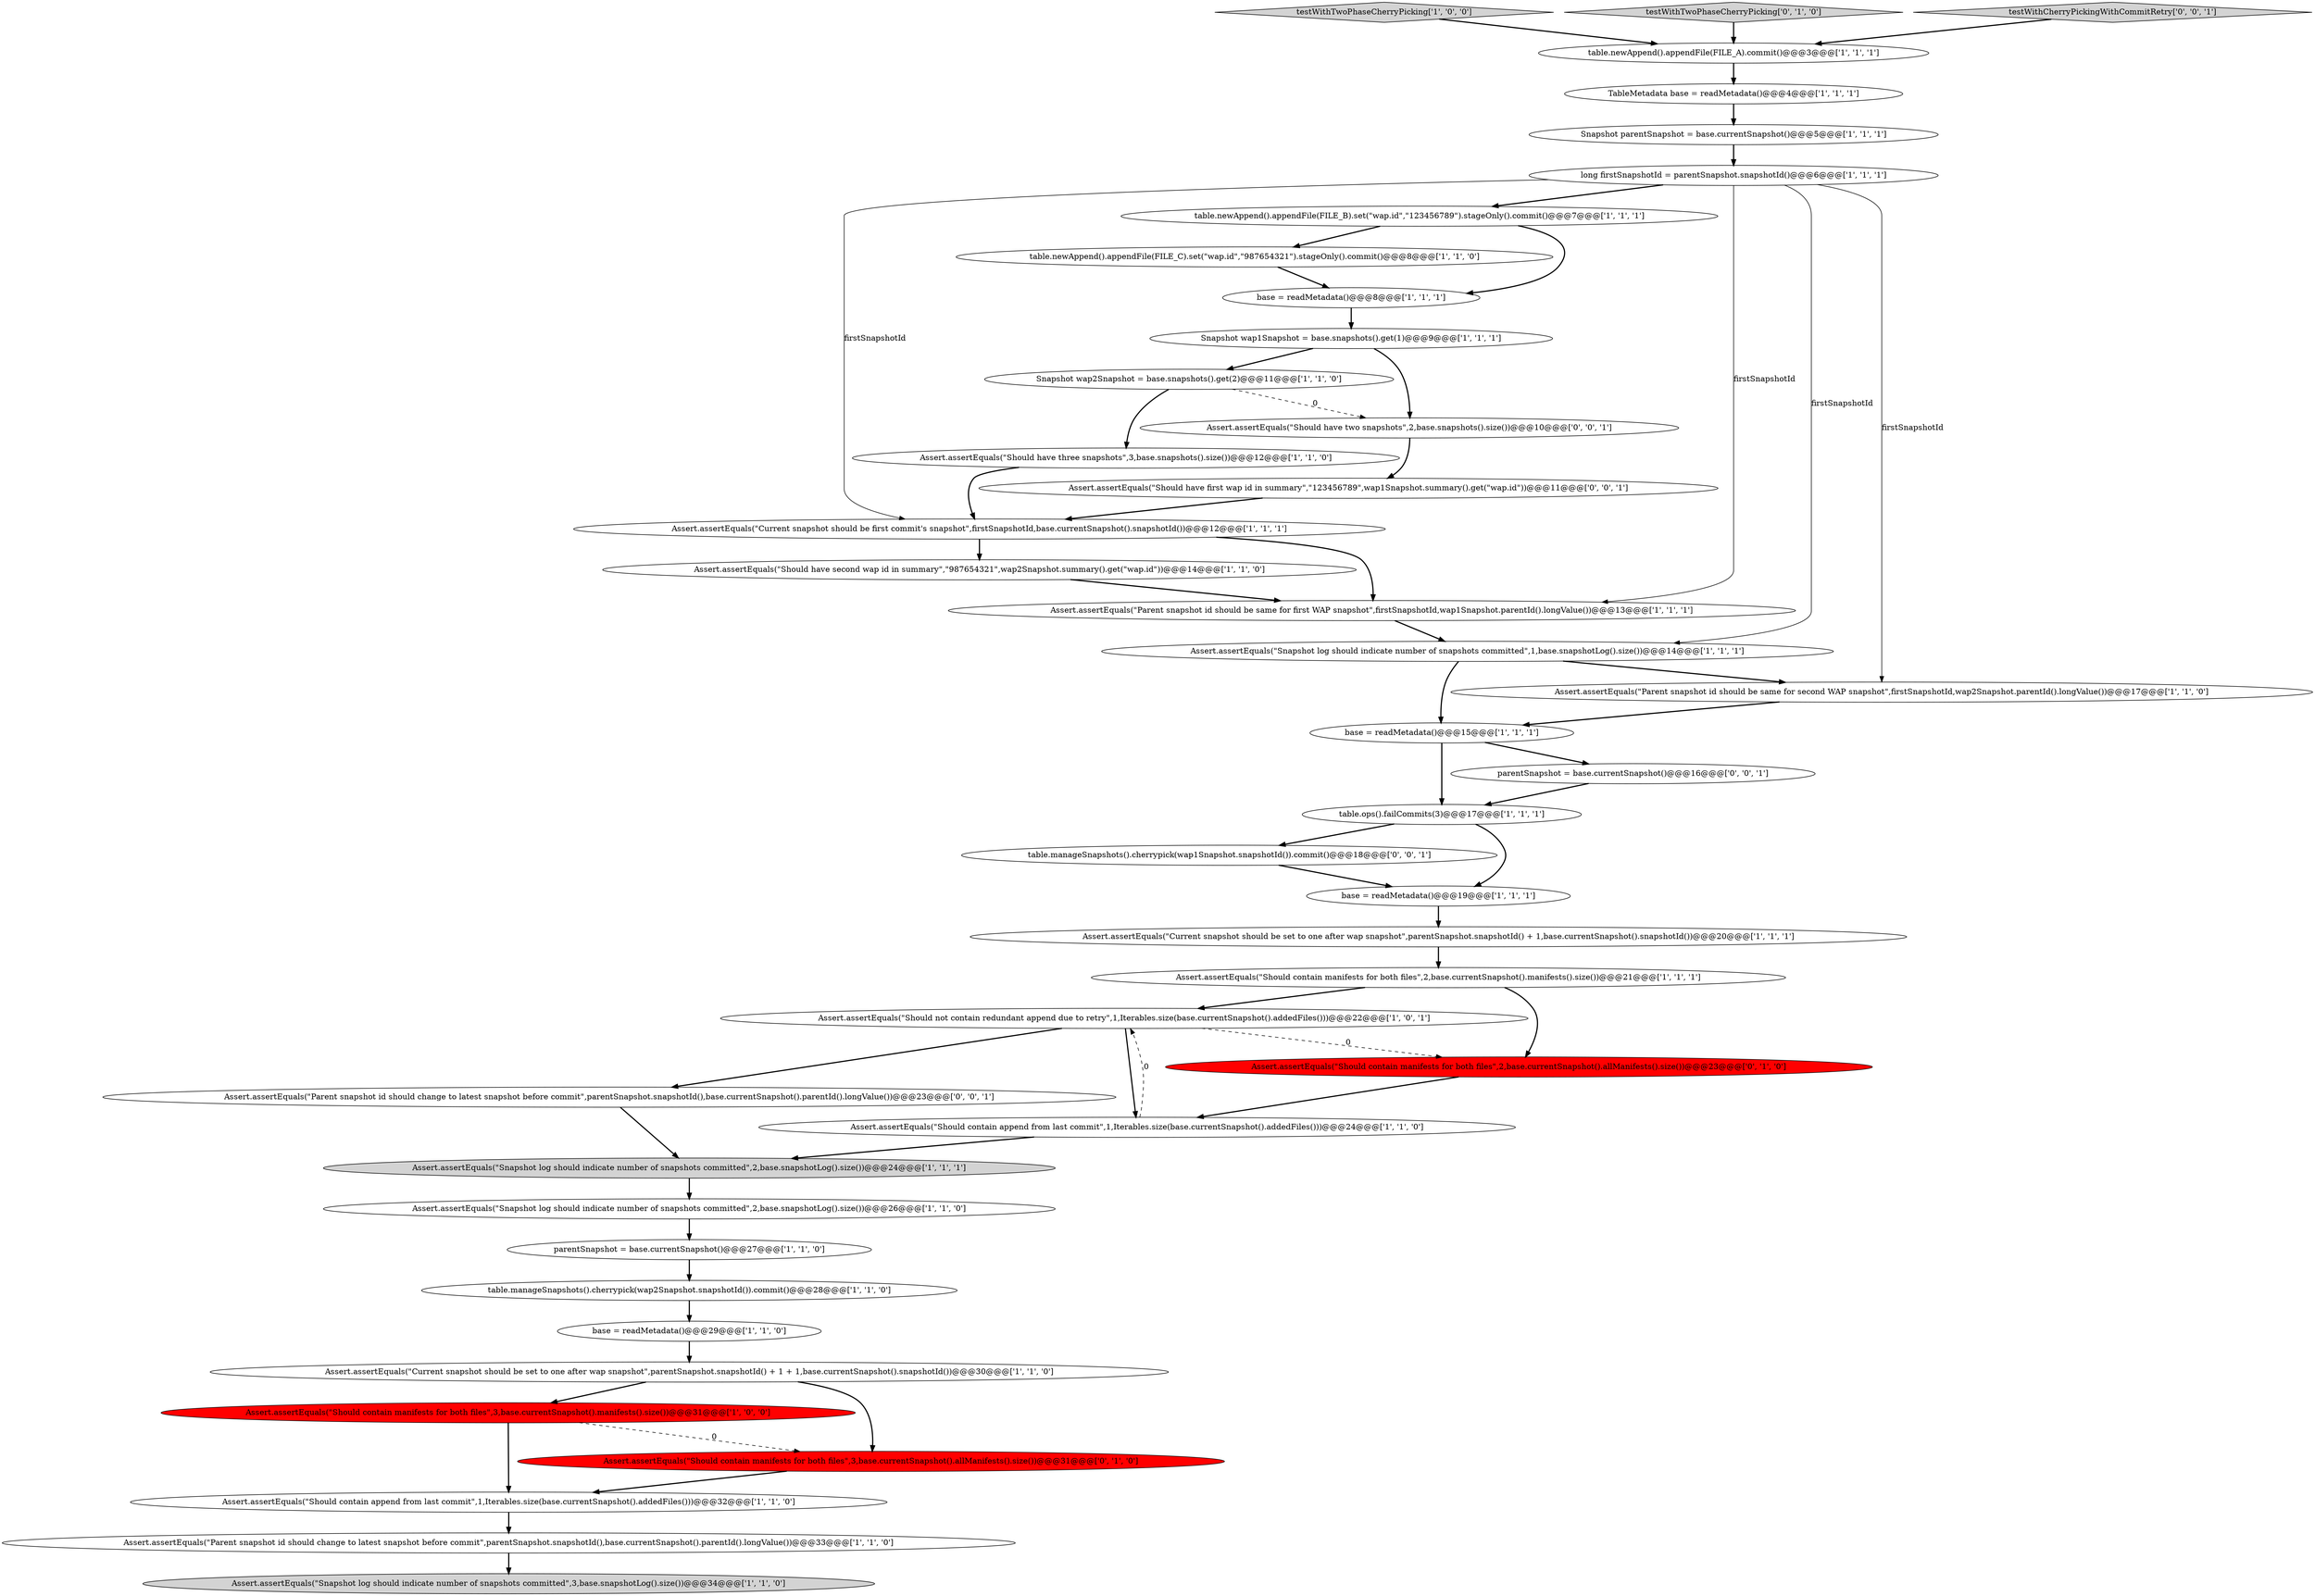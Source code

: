 digraph {
0 [style = filled, label = "Assert.assertEquals(\"Should contain append from last commit\",1,Iterables.size(base.currentSnapshot().addedFiles()))@@@32@@@['1', '1', '0']", fillcolor = white, shape = ellipse image = "AAA0AAABBB1BBB"];
36 [style = filled, label = "Assert.assertEquals(\"Should have two snapshots\",2,base.snapshots().size())@@@10@@@['0', '0', '1']", fillcolor = white, shape = ellipse image = "AAA0AAABBB3BBB"];
1 [style = filled, label = "Assert.assertEquals(\"Parent snapshot id should be same for first WAP snapshot\",firstSnapshotId,wap1Snapshot.parentId().longValue())@@@13@@@['1', '1', '1']", fillcolor = white, shape = ellipse image = "AAA0AAABBB1BBB"];
34 [style = filled, label = "Assert.assertEquals(\"Should contain manifests for both files\",2,base.currentSnapshot().allManifests().size())@@@23@@@['0', '1', '0']", fillcolor = red, shape = ellipse image = "AAA1AAABBB2BBB"];
30 [style = filled, label = "Assert.assertEquals(\"Should contain manifests for both files\",3,base.currentSnapshot().manifests().size())@@@31@@@['1', '0', '0']", fillcolor = red, shape = ellipse image = "AAA1AAABBB1BBB"];
14 [style = filled, label = "Assert.assertEquals(\"Snapshot log should indicate number of snapshots committed\",2,base.snapshotLog().size())@@@26@@@['1', '1', '0']", fillcolor = white, shape = ellipse image = "AAA0AAABBB1BBB"];
31 [style = filled, label = "Snapshot parentSnapshot = base.currentSnapshot()@@@5@@@['1', '1', '1']", fillcolor = white, shape = ellipse image = "AAA0AAABBB1BBB"];
24 [style = filled, label = "Assert.assertEquals(\"Snapshot log should indicate number of snapshots committed\",1,base.snapshotLog().size())@@@14@@@['1', '1', '1']", fillcolor = white, shape = ellipse image = "AAA0AAABBB1BBB"];
6 [style = filled, label = "Snapshot wap1Snapshot = base.snapshots().get(1)@@@9@@@['1', '1', '1']", fillcolor = white, shape = ellipse image = "AAA0AAABBB1BBB"];
18 [style = filled, label = "base = readMetadata()@@@29@@@['1', '1', '0']", fillcolor = white, shape = ellipse image = "AAA0AAABBB1BBB"];
28 [style = filled, label = "table.newAppend().appendFile(FILE_C).set(\"wap.id\",\"987654321\").stageOnly().commit()@@@8@@@['1', '1', '0']", fillcolor = white, shape = ellipse image = "AAA0AAABBB1BBB"];
17 [style = filled, label = "Assert.assertEquals(\"Current snapshot should be set to one after wap snapshot\",parentSnapshot.snapshotId() + 1,base.currentSnapshot().snapshotId())@@@20@@@['1', '1', '1']", fillcolor = white, shape = ellipse image = "AAA0AAABBB1BBB"];
25 [style = filled, label = "table.manageSnapshots().cherrypick(wap2Snapshot.snapshotId()).commit()@@@28@@@['1', '1', '0']", fillcolor = white, shape = ellipse image = "AAA0AAABBB1BBB"];
5 [style = filled, label = "Snapshot wap2Snapshot = base.snapshots().get(2)@@@11@@@['1', '1', '0']", fillcolor = white, shape = ellipse image = "AAA0AAABBB1BBB"];
12 [style = filled, label = "table.newAppend().appendFile(FILE_B).set(\"wap.id\",\"123456789\").stageOnly().commit()@@@7@@@['1', '1', '1']", fillcolor = white, shape = ellipse image = "AAA0AAABBB1BBB"];
40 [style = filled, label = "table.manageSnapshots().cherrypick(wap1Snapshot.snapshotId()).commit()@@@18@@@['0', '0', '1']", fillcolor = white, shape = ellipse image = "AAA0AAABBB3BBB"];
23 [style = filled, label = "testWithTwoPhaseCherryPicking['1', '0', '0']", fillcolor = lightgray, shape = diamond image = "AAA0AAABBB1BBB"];
41 [style = filled, label = "Assert.assertEquals(\"Parent snapshot id should change to latest snapshot before commit\",parentSnapshot.snapshotId(),base.currentSnapshot().parentId().longValue())@@@23@@@['0', '0', '1']", fillcolor = white, shape = ellipse image = "AAA0AAABBB3BBB"];
9 [style = filled, label = "base = readMetadata()@@@15@@@['1', '1', '1']", fillcolor = white, shape = ellipse image = "AAA0AAABBB1BBB"];
32 [style = filled, label = "Assert.assertEquals(\"Should have second wap id in summary\",\"987654321\",wap2Snapshot.summary().get(\"wap.id\"))@@@14@@@['1', '1', '0']", fillcolor = white, shape = ellipse image = "AAA0AAABBB1BBB"];
19 [style = filled, label = "table.newAppend().appendFile(FILE_A).commit()@@@3@@@['1', '1', '1']", fillcolor = white, shape = ellipse image = "AAA0AAABBB1BBB"];
3 [style = filled, label = "Assert.assertEquals(\"Should have three snapshots\",3,base.snapshots().size())@@@12@@@['1', '1', '0']", fillcolor = white, shape = ellipse image = "AAA0AAABBB1BBB"];
33 [style = filled, label = "testWithTwoPhaseCherryPicking['0', '1', '0']", fillcolor = lightgray, shape = diamond image = "AAA0AAABBB2BBB"];
29 [style = filled, label = "table.ops().failCommits(3)@@@17@@@['1', '1', '1']", fillcolor = white, shape = ellipse image = "AAA0AAABBB1BBB"];
7 [style = filled, label = "Assert.assertEquals(\"Current snapshot should be set to one after wap snapshot\",parentSnapshot.snapshotId() + 1 + 1,base.currentSnapshot().snapshotId())@@@30@@@['1', '1', '0']", fillcolor = white, shape = ellipse image = "AAA0AAABBB1BBB"];
16 [style = filled, label = "TableMetadata base = readMetadata()@@@4@@@['1', '1', '1']", fillcolor = white, shape = ellipse image = "AAA0AAABBB1BBB"];
4 [style = filled, label = "Assert.assertEquals(\"Parent snapshot id should change to latest snapshot before commit\",parentSnapshot.snapshotId(),base.currentSnapshot().parentId().longValue())@@@33@@@['1', '1', '0']", fillcolor = white, shape = ellipse image = "AAA0AAABBB1BBB"];
35 [style = filled, label = "Assert.assertEquals(\"Should contain manifests for both files\",3,base.currentSnapshot().allManifests().size())@@@31@@@['0', '1', '0']", fillcolor = red, shape = ellipse image = "AAA1AAABBB2BBB"];
2 [style = filled, label = "Assert.assertEquals(\"Snapshot log should indicate number of snapshots committed\",3,base.snapshotLog().size())@@@34@@@['1', '1', '0']", fillcolor = lightgray, shape = ellipse image = "AAA0AAABBB1BBB"];
21 [style = filled, label = "Assert.assertEquals(\"Should not contain redundant append due to retry\",1,Iterables.size(base.currentSnapshot().addedFiles()))@@@22@@@['1', '0', '1']", fillcolor = white, shape = ellipse image = "AAA0AAABBB1BBB"];
11 [style = filled, label = "Assert.assertEquals(\"Snapshot log should indicate number of snapshots committed\",2,base.snapshotLog().size())@@@24@@@['1', '1', '1']", fillcolor = lightgray, shape = ellipse image = "AAA0AAABBB1BBB"];
22 [style = filled, label = "Assert.assertEquals(\"Current snapshot should be first commit's snapshot\",firstSnapshotId,base.currentSnapshot().snapshotId())@@@12@@@['1', '1', '1']", fillcolor = white, shape = ellipse image = "AAA0AAABBB1BBB"];
10 [style = filled, label = "Assert.assertEquals(\"Should contain manifests for both files\",2,base.currentSnapshot().manifests().size())@@@21@@@['1', '1', '1']", fillcolor = white, shape = ellipse image = "AAA0AAABBB1BBB"];
37 [style = filled, label = "parentSnapshot = base.currentSnapshot()@@@16@@@['0', '0', '1']", fillcolor = white, shape = ellipse image = "AAA0AAABBB3BBB"];
15 [style = filled, label = "base = readMetadata()@@@19@@@['1', '1', '1']", fillcolor = white, shape = ellipse image = "AAA0AAABBB1BBB"];
13 [style = filled, label = "parentSnapshot = base.currentSnapshot()@@@27@@@['1', '1', '0']", fillcolor = white, shape = ellipse image = "AAA0AAABBB1BBB"];
20 [style = filled, label = "Assert.assertEquals(\"Should contain append from last commit\",1,Iterables.size(base.currentSnapshot().addedFiles()))@@@24@@@['1', '1', '0']", fillcolor = white, shape = ellipse image = "AAA0AAABBB1BBB"];
27 [style = filled, label = "Assert.assertEquals(\"Parent snapshot id should be same for second WAP snapshot\",firstSnapshotId,wap2Snapshot.parentId().longValue())@@@17@@@['1', '1', '0']", fillcolor = white, shape = ellipse image = "AAA0AAABBB1BBB"];
8 [style = filled, label = "long firstSnapshotId = parentSnapshot.snapshotId()@@@6@@@['1', '1', '1']", fillcolor = white, shape = ellipse image = "AAA0AAABBB1BBB"];
39 [style = filled, label = "Assert.assertEquals(\"Should have first wap id in summary\",\"123456789\",wap1Snapshot.summary().get(\"wap.id\"))@@@11@@@['0', '0', '1']", fillcolor = white, shape = ellipse image = "AAA0AAABBB3BBB"];
38 [style = filled, label = "testWithCherryPickingWithCommitRetry['0', '0', '1']", fillcolor = lightgray, shape = diamond image = "AAA0AAABBB3BBB"];
26 [style = filled, label = "base = readMetadata()@@@8@@@['1', '1', '1']", fillcolor = white, shape = ellipse image = "AAA0AAABBB1BBB"];
8->22 [style = solid, label="firstSnapshotId"];
5->3 [style = bold, label=""];
17->10 [style = bold, label=""];
13->25 [style = bold, label=""];
29->15 [style = bold, label=""];
12->28 [style = bold, label=""];
34->20 [style = bold, label=""];
21->34 [style = dashed, label="0"];
7->30 [style = bold, label=""];
11->14 [style = bold, label=""];
30->35 [style = dashed, label="0"];
27->9 [style = bold, label=""];
25->18 [style = bold, label=""];
7->35 [style = bold, label=""];
21->41 [style = bold, label=""];
37->29 [style = bold, label=""];
40->15 [style = bold, label=""];
8->24 [style = solid, label="firstSnapshotId"];
28->26 [style = bold, label=""];
22->32 [style = bold, label=""];
10->21 [style = bold, label=""];
4->2 [style = bold, label=""];
12->26 [style = bold, label=""];
41->11 [style = bold, label=""];
26->6 [style = bold, label=""];
5->36 [style = dashed, label="0"];
3->22 [style = bold, label=""];
6->36 [style = bold, label=""];
36->39 [style = bold, label=""];
9->37 [style = bold, label=""];
38->19 [style = bold, label=""];
19->16 [style = bold, label=""];
8->27 [style = solid, label="firstSnapshotId"];
39->22 [style = bold, label=""];
6->5 [style = bold, label=""];
15->17 [style = bold, label=""];
35->0 [style = bold, label=""];
21->20 [style = bold, label=""];
10->34 [style = bold, label=""];
0->4 [style = bold, label=""];
1->24 [style = bold, label=""];
16->31 [style = bold, label=""];
23->19 [style = bold, label=""];
32->1 [style = bold, label=""];
20->21 [style = dashed, label="0"];
8->1 [style = solid, label="firstSnapshotId"];
29->40 [style = bold, label=""];
30->0 [style = bold, label=""];
22->1 [style = bold, label=""];
14->13 [style = bold, label=""];
33->19 [style = bold, label=""];
18->7 [style = bold, label=""];
9->29 [style = bold, label=""];
31->8 [style = bold, label=""];
24->27 [style = bold, label=""];
8->12 [style = bold, label=""];
24->9 [style = bold, label=""];
20->11 [style = bold, label=""];
}
